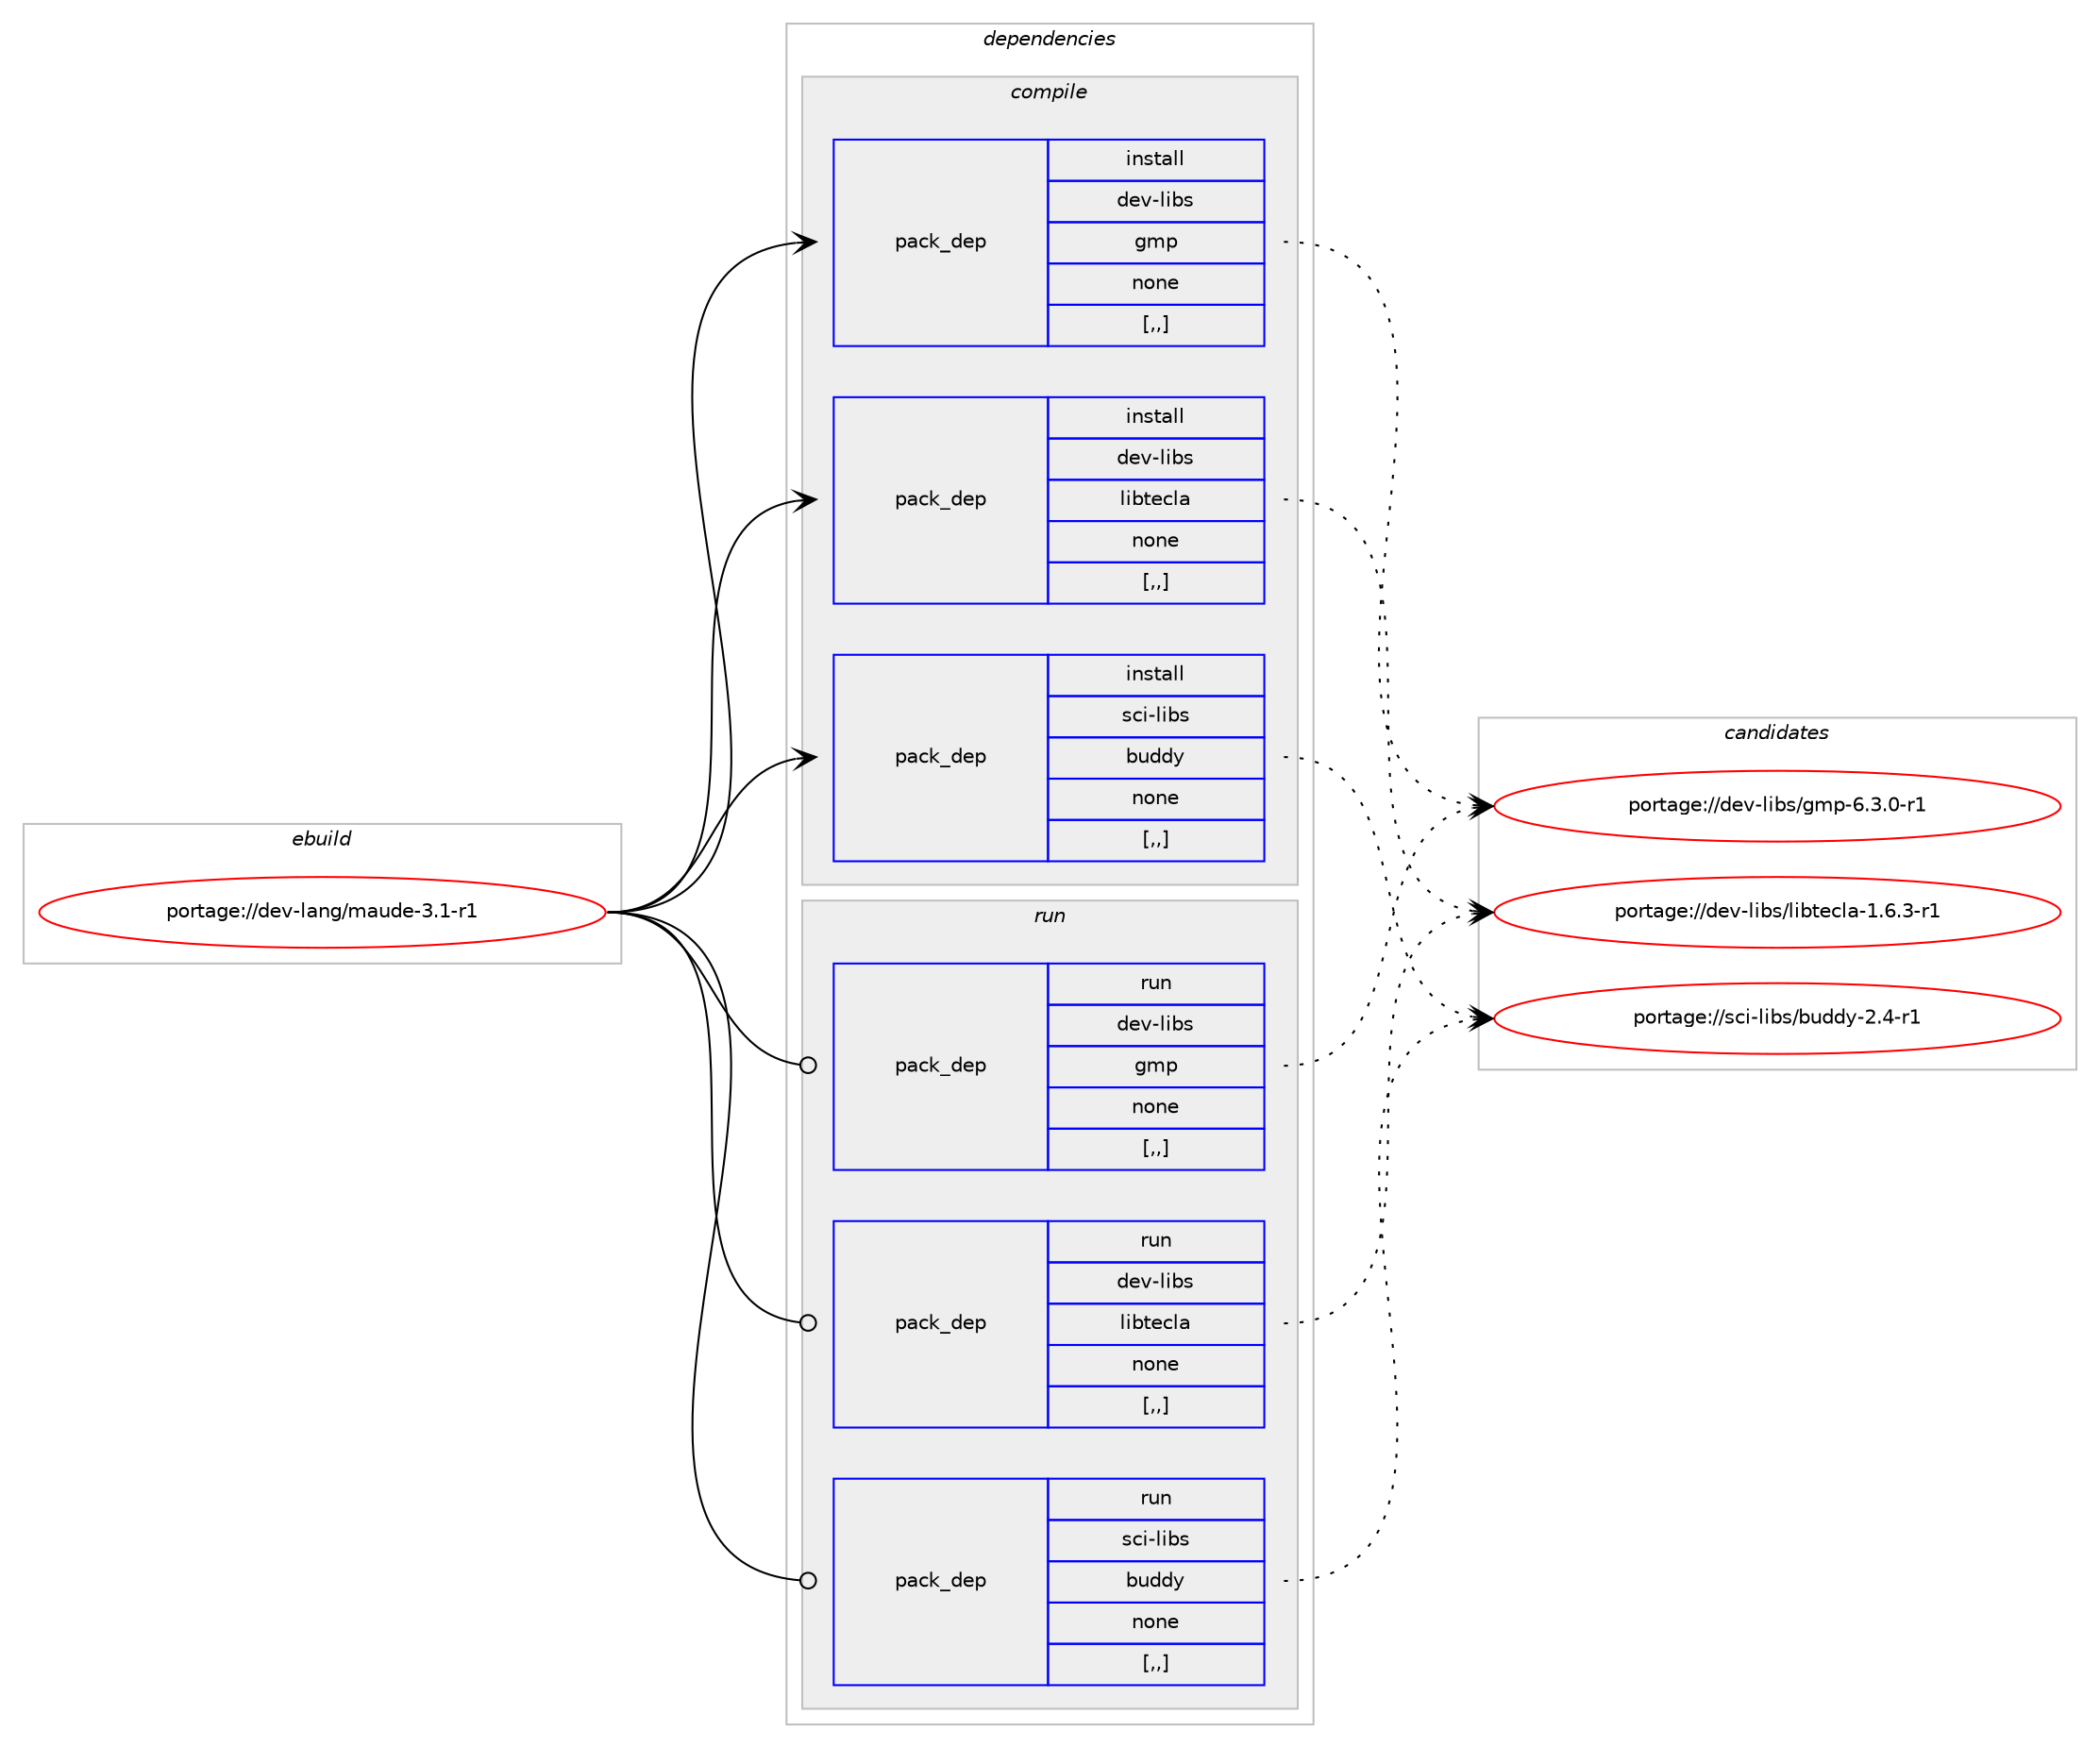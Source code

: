 digraph prolog {

# *************
# Graph options
# *************

newrank=true;
concentrate=true;
compound=true;
graph [rankdir=LR,fontname=Helvetica,fontsize=10,ranksep=1.5];#, ranksep=2.5, nodesep=0.2];
edge  [arrowhead=vee];
node  [fontname=Helvetica,fontsize=10];

# **********
# The ebuild
# **********

subgraph cluster_leftcol {
color=gray;
label=<<i>ebuild</i>>;
id [label="portage://dev-lang/maude-3.1-r1", color=red, width=4, href="../dev-lang/maude-3.1-r1.svg"];
}

# ****************
# The dependencies
# ****************

subgraph cluster_midcol {
color=gray;
label=<<i>dependencies</i>>;
subgraph cluster_compile {
fillcolor="#eeeeee";
style=filled;
label=<<i>compile</i>>;
subgraph pack75775 {
dependency99945 [label=<<TABLE BORDER="0" CELLBORDER="1" CELLSPACING="0" CELLPADDING="4" WIDTH="220"><TR><TD ROWSPAN="6" CELLPADDING="30">pack_dep</TD></TR><TR><TD WIDTH="110">install</TD></TR><TR><TD>dev-libs</TD></TR><TR><TD>gmp</TD></TR><TR><TD>none</TD></TR><TR><TD>[,,]</TD></TR></TABLE>>, shape=none, color=blue];
}
id:e -> dependency99945:w [weight=20,style="solid",arrowhead="vee"];
subgraph pack75776 {
dependency99946 [label=<<TABLE BORDER="0" CELLBORDER="1" CELLSPACING="0" CELLPADDING="4" WIDTH="220"><TR><TD ROWSPAN="6" CELLPADDING="30">pack_dep</TD></TR><TR><TD WIDTH="110">install</TD></TR><TR><TD>dev-libs</TD></TR><TR><TD>libtecla</TD></TR><TR><TD>none</TD></TR><TR><TD>[,,]</TD></TR></TABLE>>, shape=none, color=blue];
}
id:e -> dependency99946:w [weight=20,style="solid",arrowhead="vee"];
subgraph pack75777 {
dependency99947 [label=<<TABLE BORDER="0" CELLBORDER="1" CELLSPACING="0" CELLPADDING="4" WIDTH="220"><TR><TD ROWSPAN="6" CELLPADDING="30">pack_dep</TD></TR><TR><TD WIDTH="110">install</TD></TR><TR><TD>sci-libs</TD></TR><TR><TD>buddy</TD></TR><TR><TD>none</TD></TR><TR><TD>[,,]</TD></TR></TABLE>>, shape=none, color=blue];
}
id:e -> dependency99947:w [weight=20,style="solid",arrowhead="vee"];
}
subgraph cluster_compileandrun {
fillcolor="#eeeeee";
style=filled;
label=<<i>compile and run</i>>;
}
subgraph cluster_run {
fillcolor="#eeeeee";
style=filled;
label=<<i>run</i>>;
subgraph pack75778 {
dependency99948 [label=<<TABLE BORDER="0" CELLBORDER="1" CELLSPACING="0" CELLPADDING="4" WIDTH="220"><TR><TD ROWSPAN="6" CELLPADDING="30">pack_dep</TD></TR><TR><TD WIDTH="110">run</TD></TR><TR><TD>dev-libs</TD></TR><TR><TD>gmp</TD></TR><TR><TD>none</TD></TR><TR><TD>[,,]</TD></TR></TABLE>>, shape=none, color=blue];
}
id:e -> dependency99948:w [weight=20,style="solid",arrowhead="odot"];
subgraph pack75779 {
dependency99949 [label=<<TABLE BORDER="0" CELLBORDER="1" CELLSPACING="0" CELLPADDING="4" WIDTH="220"><TR><TD ROWSPAN="6" CELLPADDING="30">pack_dep</TD></TR><TR><TD WIDTH="110">run</TD></TR><TR><TD>dev-libs</TD></TR><TR><TD>libtecla</TD></TR><TR><TD>none</TD></TR><TR><TD>[,,]</TD></TR></TABLE>>, shape=none, color=blue];
}
id:e -> dependency99949:w [weight=20,style="solid",arrowhead="odot"];
subgraph pack75780 {
dependency99950 [label=<<TABLE BORDER="0" CELLBORDER="1" CELLSPACING="0" CELLPADDING="4" WIDTH="220"><TR><TD ROWSPAN="6" CELLPADDING="30">pack_dep</TD></TR><TR><TD WIDTH="110">run</TD></TR><TR><TD>sci-libs</TD></TR><TR><TD>buddy</TD></TR><TR><TD>none</TD></TR><TR><TD>[,,]</TD></TR></TABLE>>, shape=none, color=blue];
}
id:e -> dependency99950:w [weight=20,style="solid",arrowhead="odot"];
}
}

# **************
# The candidates
# **************

subgraph cluster_choices {
rank=same;
color=gray;
label=<<i>candidates</i>>;

subgraph choice75775 {
color=black;
nodesep=1;
choice1001011184510810598115471031091124554465146484511449 [label="portage://dev-libs/gmp-6.3.0-r1", color=red, width=4,href="../dev-libs/gmp-6.3.0-r1.svg"];
dependency99945:e -> choice1001011184510810598115471031091124554465146484511449:w [style=dotted,weight="100"];
}
subgraph choice75776 {
color=black;
nodesep=1;
choice1001011184510810598115471081059811610199108974549465446514511449 [label="portage://dev-libs/libtecla-1.6.3-r1", color=red, width=4,href="../dev-libs/libtecla-1.6.3-r1.svg"];
dependency99946:e -> choice1001011184510810598115471081059811610199108974549465446514511449:w [style=dotted,weight="100"];
}
subgraph choice75777 {
color=black;
nodesep=1;
choice1159910545108105981154798117100100121455046524511449 [label="portage://sci-libs/buddy-2.4-r1", color=red, width=4,href="../sci-libs/buddy-2.4-r1.svg"];
dependency99947:e -> choice1159910545108105981154798117100100121455046524511449:w [style=dotted,weight="100"];
}
subgraph choice75778 {
color=black;
nodesep=1;
choice1001011184510810598115471031091124554465146484511449 [label="portage://dev-libs/gmp-6.3.0-r1", color=red, width=4,href="../dev-libs/gmp-6.3.0-r1.svg"];
dependency99948:e -> choice1001011184510810598115471031091124554465146484511449:w [style=dotted,weight="100"];
}
subgraph choice75779 {
color=black;
nodesep=1;
choice1001011184510810598115471081059811610199108974549465446514511449 [label="portage://dev-libs/libtecla-1.6.3-r1", color=red, width=4,href="../dev-libs/libtecla-1.6.3-r1.svg"];
dependency99949:e -> choice1001011184510810598115471081059811610199108974549465446514511449:w [style=dotted,weight="100"];
}
subgraph choice75780 {
color=black;
nodesep=1;
choice1159910545108105981154798117100100121455046524511449 [label="portage://sci-libs/buddy-2.4-r1", color=red, width=4,href="../sci-libs/buddy-2.4-r1.svg"];
dependency99950:e -> choice1159910545108105981154798117100100121455046524511449:w [style=dotted,weight="100"];
}
}

}
